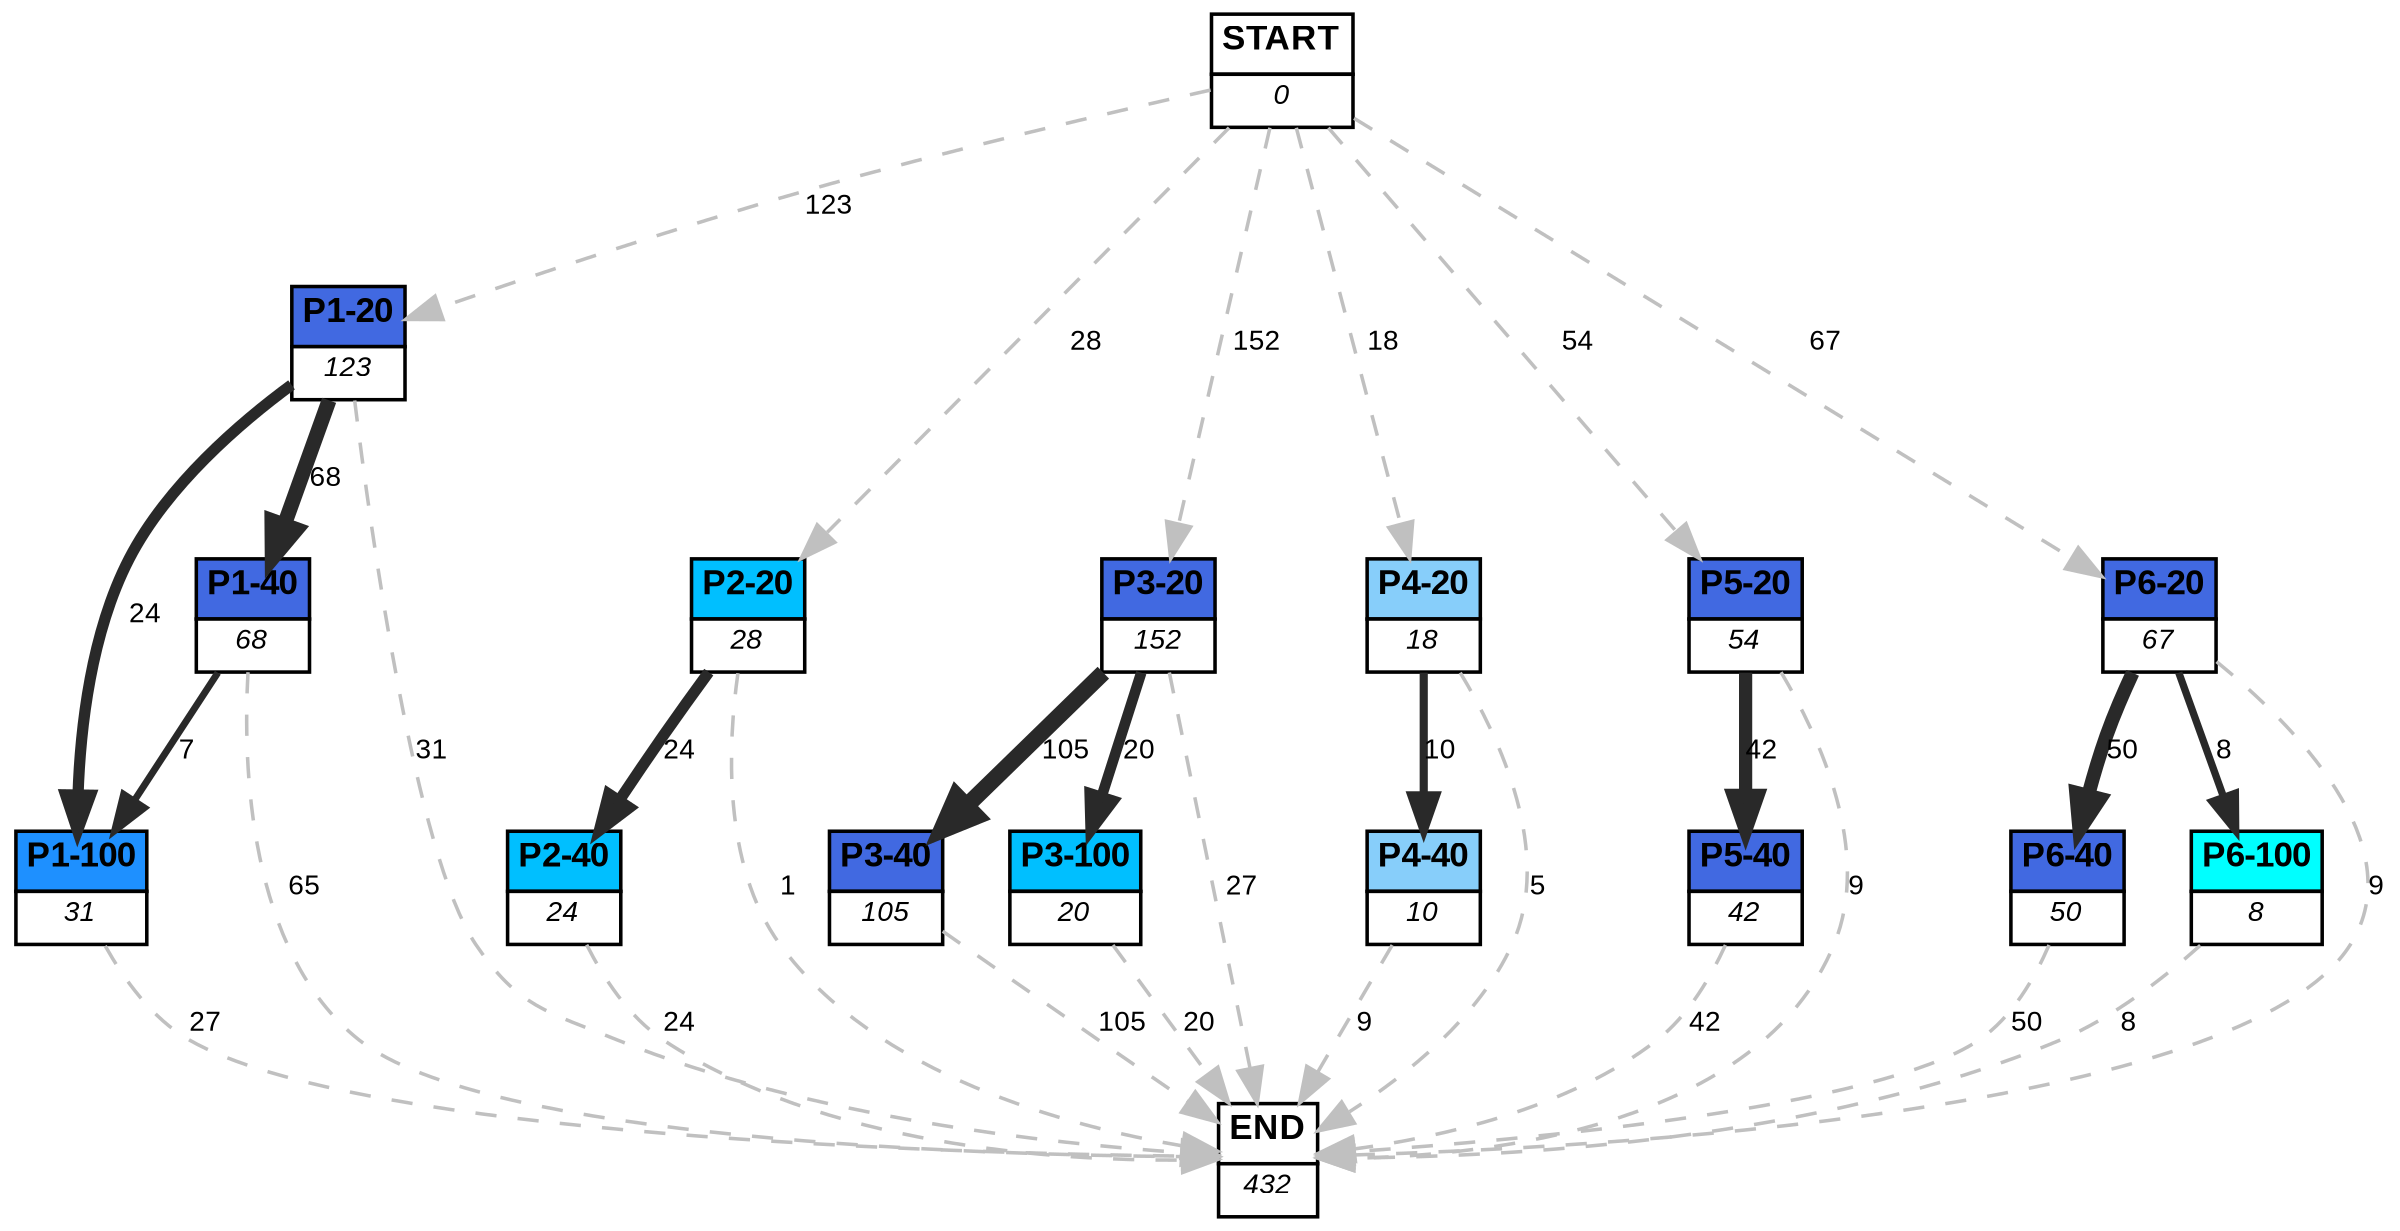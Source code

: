 digraph graphname {
	dpi = 150
	size="16,11!";
	margin = 0;
"P1-20" [shape=plain, label=<<table border="0" cellborder="1" cellspacing="0"><tr><td bgcolor="royalblue"><FONT face="Arial" POINT-SIZE="10"><b>P1-20</b></FONT></td></tr><tr><td bgcolor="white"><FONT face="Arial" POINT-SIZE="8"><i>123</i></FONT></td></tr></table>>]
"P1-100" [shape=plain, label=<<table border="0" cellborder="1" cellspacing="0"><tr><td bgcolor="dodgerblue"><FONT face="Arial" POINT-SIZE="10"><b>P1-100</b></FONT></td></tr><tr><td bgcolor="white"><FONT face="Arial" POINT-SIZE="8"><i>31</i></FONT></td></tr></table>>]
"P1-40" [shape=plain, label=<<table border="0" cellborder="1" cellspacing="0"><tr><td bgcolor="royalblue"><FONT face="Arial" POINT-SIZE="10"><b>P1-40</b></FONT></td></tr><tr><td bgcolor="white"><FONT face="Arial" POINT-SIZE="8"><i>68</i></FONT></td></tr></table>>]
"P2-20" [shape=plain, label=<<table border="0" cellborder="1" cellspacing="0"><tr><td bgcolor="deepskyblue"><FONT face="Arial" POINT-SIZE="10"><b>P2-20</b></FONT></td></tr><tr><td bgcolor="white"><FONT face="Arial" POINT-SIZE="8"><i>28</i></FONT></td></tr></table>>]
"P2-40" [shape=plain, label=<<table border="0" cellborder="1" cellspacing="0"><tr><td bgcolor="deepskyblue"><FONT face="Arial" POINT-SIZE="10"><b>P2-40</b></FONT></td></tr><tr><td bgcolor="white"><FONT face="Arial" POINT-SIZE="8"><i>24</i></FONT></td></tr></table>>]
"P3-20" [shape=plain, label=<<table border="0" cellborder="1" cellspacing="0"><tr><td bgcolor="royalblue"><FONT face="Arial" POINT-SIZE="10"><b>P3-20</b></FONT></td></tr><tr><td bgcolor="white"><FONT face="Arial" POINT-SIZE="8"><i>152</i></FONT></td></tr></table>>]
"P3-40" [shape=plain, label=<<table border="0" cellborder="1" cellspacing="0"><tr><td bgcolor="royalblue"><FONT face="Arial" POINT-SIZE="10"><b>P3-40</b></FONT></td></tr><tr><td bgcolor="white"><FONT face="Arial" POINT-SIZE="8"><i>105</i></FONT></td></tr></table>>]
"P4-20" [shape=plain, label=<<table border="0" cellborder="1" cellspacing="0"><tr><td bgcolor="lightskyblue"><FONT face="Arial" POINT-SIZE="10"><b>P4-20</b></FONT></td></tr><tr><td bgcolor="white"><FONT face="Arial" POINT-SIZE="8"><i>18</i></FONT></td></tr></table>>]
"P4-40" [shape=plain, label=<<table border="0" cellborder="1" cellspacing="0"><tr><td bgcolor="lightskyblue"><FONT face="Arial" POINT-SIZE="10"><b>P4-40</b></FONT></td></tr><tr><td bgcolor="white"><FONT face="Arial" POINT-SIZE="8"><i>10</i></FONT></td></tr></table>>]
"P3-100" [shape=plain, label=<<table border="0" cellborder="1" cellspacing="0"><tr><td bgcolor="deepskyblue"><FONT face="Arial" POINT-SIZE="10"><b>P3-100</b></FONT></td></tr><tr><td bgcolor="white"><FONT face="Arial" POINT-SIZE="8"><i>20</i></FONT></td></tr></table>>]
"P5-20" [shape=plain, label=<<table border="0" cellborder="1" cellspacing="0"><tr><td bgcolor="royalblue"><FONT face="Arial" POINT-SIZE="10"><b>P5-20</b></FONT></td></tr><tr><td bgcolor="white"><FONT face="Arial" POINT-SIZE="8"><i>54</i></FONT></td></tr></table>>]
"P5-40" [shape=plain, label=<<table border="0" cellborder="1" cellspacing="0"><tr><td bgcolor="royalblue"><FONT face="Arial" POINT-SIZE="10"><b>P5-40</b></FONT></td></tr><tr><td bgcolor="white"><FONT face="Arial" POINT-SIZE="8"><i>42</i></FONT></td></tr></table>>]
"P6-20" [shape=plain, label=<<table border="0" cellborder="1" cellspacing="0"><tr><td bgcolor="royalblue"><FONT face="Arial" POINT-SIZE="10"><b>P6-20</b></FONT></td></tr><tr><td bgcolor="white"><FONT face="Arial" POINT-SIZE="8"><i>67</i></FONT></td></tr></table>>]
"P6-40" [shape=plain, label=<<table border="0" cellborder="1" cellspacing="0"><tr><td bgcolor="royalblue"><FONT face="Arial" POINT-SIZE="10"><b>P6-40</b></FONT></td></tr><tr><td bgcolor="white"><FONT face="Arial" POINT-SIZE="8"><i>50</i></FONT></td></tr></table>>]
"P6-100" [shape=plain, label=<<table border="0" cellborder="1" cellspacing="0"><tr><td bgcolor="aqua"><FONT face="Arial" POINT-SIZE="10"><b>P6-100</b></FONT></td></tr><tr><td bgcolor="white"><FONT face="Arial" POINT-SIZE="8"><i>8</i></FONT></td></tr></table>>]
"START" [shape=plain, label=<<table border="0" cellborder="1" cellspacing="0"><tr><td bgcolor="white"><FONT face="Arial" POINT-SIZE="10"><b>START</b></FONT></td></tr><tr><td bgcolor="white"><FONT face="Arial" POINT-SIZE="8"><i>0</i></FONT></td></tr></table>>]
"END" [shape=plain, label=<<table border="0" cellborder="1" cellspacing="0"><tr><td bgcolor="white"><FONT face="Arial" POINT-SIZE="10"><b>END</b></FONT></td></tr><tr><td bgcolor="white"><FONT face="Arial" POINT-SIZE="8"><i>432</i></FONT></td></tr></table>>]
"P1-20" -> "P1-100" [ color=grey16 penwidth = "3.1780538303479458"label ="24" labelfloat=false fontname="Arial" fontsize=8]
"P1-20" -> "P1-40" [ color=grey16 penwidth = "4.219507705176107"label ="68" labelfloat=false fontname="Arial" fontsize=8]
"P1-20" -> "END" [ style = dashed color=grey label ="31" labelfloat=false fontname="Arial" fontsize=8]
"P1-100" -> "END" [ style = dashed color=grey label ="27" labelfloat=false fontname="Arial" fontsize=8]
"P1-40" -> "P1-100" [ color=grey16 penwidth = "1.9459101490553132"label ="7" labelfloat=false fontname="Arial" fontsize=8]
"P1-40" -> "END" [ style = dashed color=grey label ="65" labelfloat=false fontname="Arial" fontsize=8]
"P2-20" -> "P2-40" [ color=grey16 penwidth = "3.1780538303479458"label ="24" labelfloat=false fontname="Arial" fontsize=8]
"P2-20" -> "END" [ style = dashed color=grey label ="1" labelfloat=false fontname="Arial" fontsize=8]
"P2-40" -> "END" [ style = dashed color=grey label ="24" labelfloat=false fontname="Arial" fontsize=8]
"P3-20" -> "P3-40" [ color=grey16 penwidth = "4.653960350157523"label ="105" labelfloat=false fontname="Arial" fontsize=8]
"P3-20" -> "P3-100" [ color=grey16 penwidth = "2.995732273553991"label ="20" labelfloat=false fontname="Arial" fontsize=8]
"P3-20" -> "END" [ style = dashed color=grey label ="27" labelfloat=false fontname="Arial" fontsize=8]
"P3-40" -> "END" [ style = dashed color=grey label ="105" labelfloat=false fontname="Arial" fontsize=8]
"P4-20" -> "P4-40" [ color=grey16 penwidth = "2.302585092994046"label ="10" labelfloat=false fontname="Arial" fontsize=8]
"P4-20" -> "END" [ style = dashed color=grey label ="5" labelfloat=false fontname="Arial" fontsize=8]
"P4-40" -> "END" [ style = dashed color=grey label ="9" labelfloat=false fontname="Arial" fontsize=8]
"P3-100" -> "END" [ style = dashed color=grey label ="20" labelfloat=false fontname="Arial" fontsize=8]
"P5-20" -> "P5-40" [ color=grey16 penwidth = "3.7376696182833684"label ="42" labelfloat=false fontname="Arial" fontsize=8]
"P5-20" -> "END" [ style = dashed color=grey label ="9" labelfloat=false fontname="Arial" fontsize=8]
"P5-40" -> "END" [ style = dashed color=grey label ="42" labelfloat=false fontname="Arial" fontsize=8]
"P6-20" -> "P6-40" [ color=grey16 penwidth = "3.912023005428146"label ="50" labelfloat=false fontname="Arial" fontsize=8]
"P6-20" -> "P6-100" [ color=grey16 penwidth = "2.0794415416798357"label ="8" labelfloat=false fontname="Arial" fontsize=8]
"P6-20" -> "END" [ style = dashed color=grey label ="9" labelfloat=false fontname="Arial" fontsize=8]
"P6-40" -> "END" [ style = dashed color=grey label ="50" labelfloat=false fontname="Arial" fontsize=8]
"P6-100" -> "END" [ style = dashed color=grey label ="8" labelfloat=false fontname="Arial" fontsize=8]
"START" -> "P1-20" [ style = dashed color=grey label ="123" labelfloat=false fontname="Arial" fontsize=8]
"START" -> "P2-20" [ style = dashed color=grey label ="28" labelfloat=false fontname="Arial" fontsize=8]
"START" -> "P3-20" [ style = dashed color=grey label ="152" labelfloat=false fontname="Arial" fontsize=8]
"START" -> "P4-20" [ style = dashed color=grey label ="18" labelfloat=false fontname="Arial" fontsize=8]
"START" -> "P5-20" [ style = dashed color=grey label ="54" labelfloat=false fontname="Arial" fontsize=8]
"START" -> "P6-20" [ style = dashed color=grey label ="67" labelfloat=false fontname="Arial" fontsize=8]
}